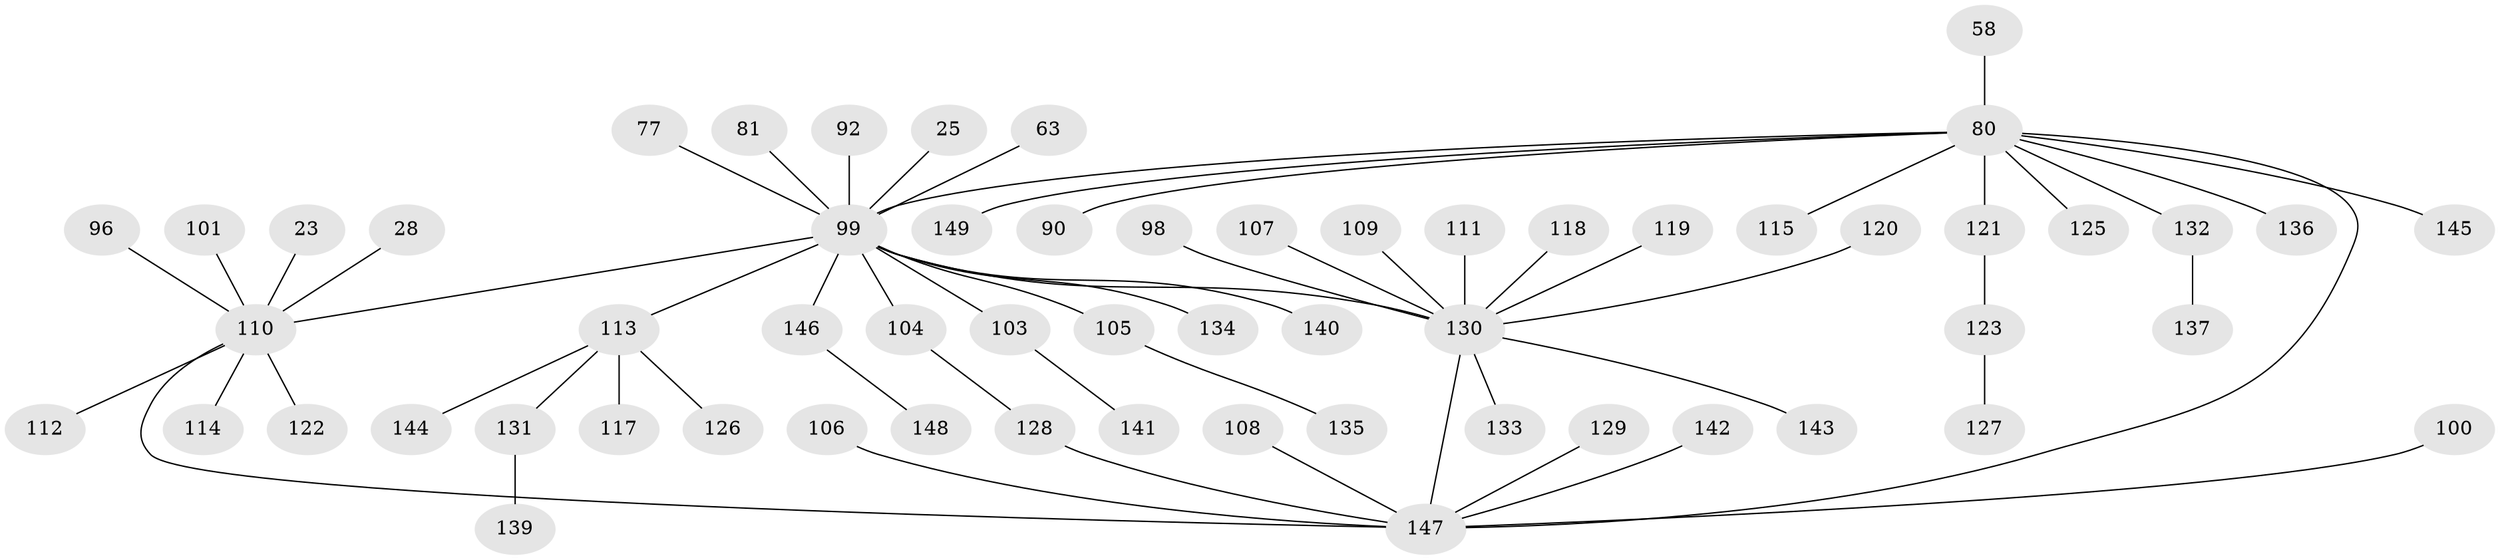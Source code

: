// original degree distribution, {6: 0.026845637583892617, 4: 0.06711409395973154, 2: 0.30201342281879195, 5: 0.040268456375838924, 3: 0.10738255033557047, 7: 0.006711409395973154, 1: 0.44966442953020136}
// Generated by graph-tools (version 1.1) at 2025/44/03/04/25 21:44:35]
// undirected, 59 vertices, 61 edges
graph export_dot {
graph [start="1"]
  node [color=gray90,style=filled];
  23;
  25;
  28;
  58;
  63;
  77;
  80 [super="+4+3+19"];
  81;
  90 [super="+16"];
  92 [super="+45"];
  96;
  98;
  99 [super="+14+10"];
  100 [super="+57"];
  101;
  103 [super="+73+91+95"];
  104 [super="+71"];
  105;
  106;
  107;
  108;
  109;
  110 [super="+17+62+79"];
  111;
  112;
  113 [super="+61+88"];
  114;
  115 [super="+37"];
  117;
  118;
  119;
  120;
  121;
  122;
  123;
  125;
  126;
  127;
  128;
  129;
  130 [super="+78+93+116"];
  131;
  132;
  133;
  134;
  135;
  136 [super="+51"];
  137;
  139;
  140;
  141;
  142;
  143;
  144 [super="+94"];
  145;
  146 [super="+86"];
  147 [super="+44+70+138+83+68+102+72+74+84+89+124"];
  148;
  149;
  23 -- 110;
  25 -- 99;
  28 -- 110;
  58 -- 80;
  63 -- 99;
  77 -- 99;
  80 -- 125;
  80 -- 145;
  80 -- 115 [weight=2];
  80 -- 99;
  80 -- 132;
  80 -- 149;
  80 -- 121;
  80 -- 90;
  80 -- 147;
  80 -- 136;
  81 -- 99;
  92 -- 99;
  96 -- 110;
  98 -- 130;
  99 -- 140;
  99 -- 134;
  99 -- 105;
  99 -- 110 [weight=2];
  99 -- 104;
  99 -- 146;
  99 -- 130;
  99 -- 113;
  99 -- 103;
  100 -- 147;
  101 -- 110;
  103 -- 141;
  104 -- 128;
  105 -- 135;
  106 -- 147;
  107 -- 130;
  108 -- 147;
  109 -- 130;
  110 -- 114;
  110 -- 112;
  110 -- 147;
  110 -- 122;
  111 -- 130;
  113 -- 126;
  113 -- 131;
  113 -- 117;
  113 -- 144;
  118 -- 130;
  119 -- 130;
  120 -- 130;
  121 -- 123;
  123 -- 127;
  128 -- 147;
  129 -- 147;
  130 -- 133;
  130 -- 147;
  130 -- 143;
  131 -- 139;
  132 -- 137;
  142 -- 147;
  146 -- 148;
}
